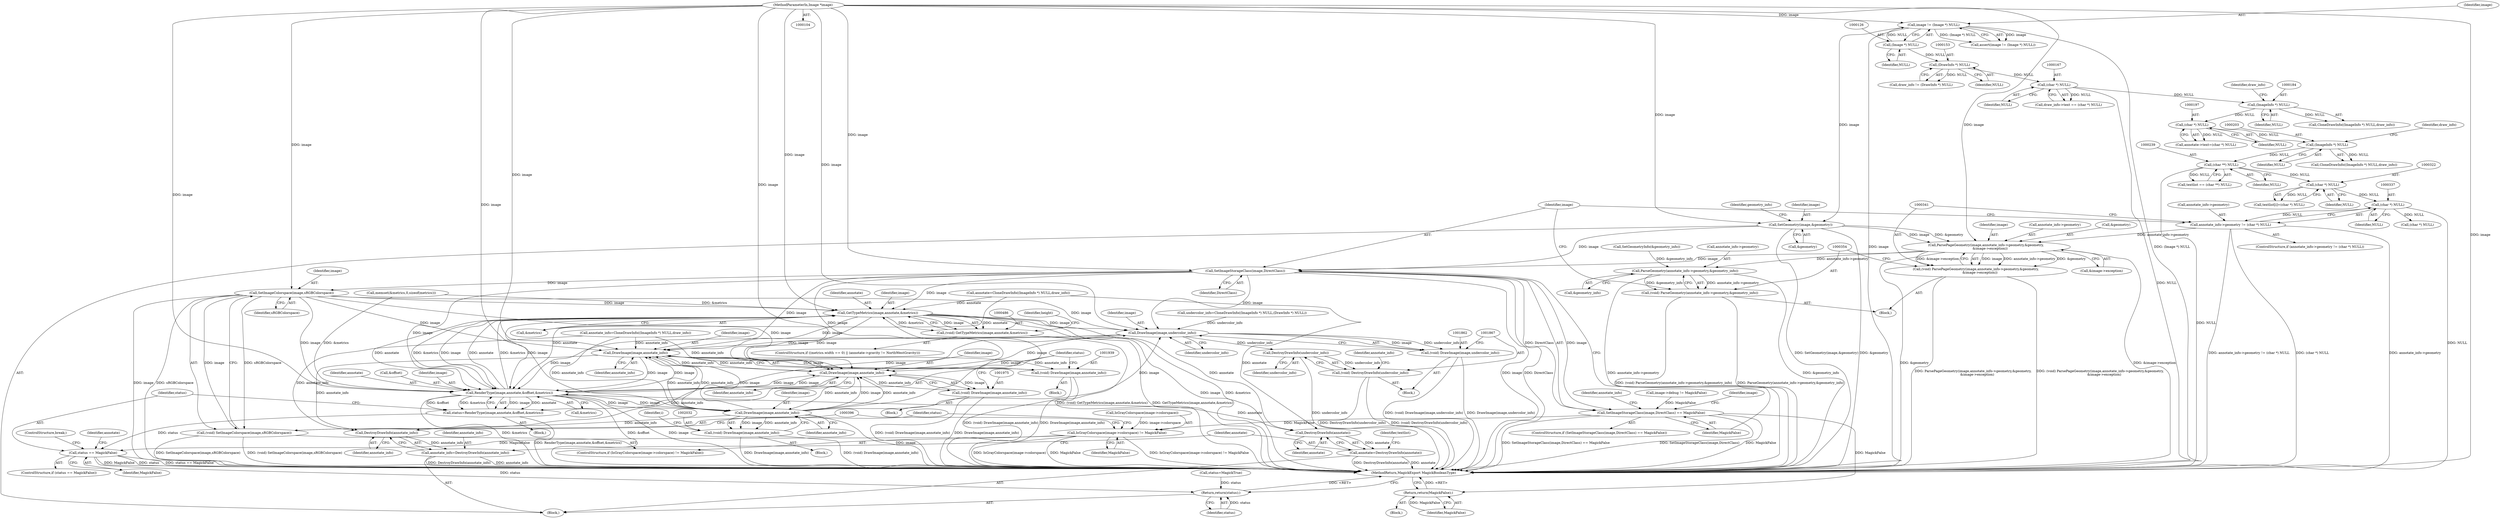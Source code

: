 digraph "0_ImageMagick6_f6ffc702c6eecd963587273a429dcd608c648984@pointer" {
"1000342" [label="(Call,ParsePageGeometry(image,annotate_info->geometry,&geometry,\n        &image->exception))"];
"1000324" [label="(Call,SetGeometry(image,&geometry))"];
"1000123" [label="(Call,image != (Image *) NULL)"];
"1000105" [label="(MethodParameterIn,Image *image)"];
"1000125" [label="(Call,(Image *) NULL)"];
"1000332" [label="(Call,annotate_info->geometry != (char *) NULL)"];
"1000336" [label="(Call,(char *) NULL)"];
"1000321" [label="(Call,(char *) NULL)"];
"1000238" [label="(Call,(char **) NULL)"];
"1000202" [label="(Call,(ImageInfo *) NULL)"];
"1000196" [label="(Call,(char *) NULL)"];
"1000183" [label="(Call,(ImageInfo *) NULL)"];
"1000166" [label="(Call,(char *) NULL)"];
"1000152" [label="(Call,(DrawInfo *) NULL)"];
"1000340" [label="(Call,(void) ParsePageGeometry(image,annotate_info->geometry,&geometry,\n        &image->exception))"];
"1000355" [label="(Call,ParseGeometry(annotate_info->geometry,&geometry_info))"];
"1000353" [label="(Call,(void) ParseGeometry(annotate_info->geometry,&geometry_info))"];
"1000363" [label="(Call,SetImageStorageClass(image,DirectClass))"];
"1000362" [label="(Call,SetImageStorageClass(image,DirectClass) == MagickFalse)"];
"1000386" [label="(Return,return(MagickFalse);)"];
"1000389" [label="(Call,IsGrayColorspace(image->colorspace) != MagickFalse)"];
"1001989" [label="(Call,status == MagickFalse)"];
"1002054" [label="(Return,return(status);)"];
"1000397" [label="(Call,SetImageColorspace(image,sRGBColorspace))"];
"1000395" [label="(Call,(void) SetImageColorspace(image,sRGBColorspace))"];
"1000487" [label="(Call,GetTypeMetrics(image,annotate,&metrics))"];
"1000485" [label="(Call,(void) GetTypeMetrics(image,annotate,&metrics))"];
"1001863" [label="(Call,DrawImage(image,undercolor_info))"];
"1001861" [label="(Call,(void) DrawImage(image,undercolor_info))"];
"1001868" [label="(Call,DestroyDrawInfo(undercolor_info))"];
"1001866" [label="(Call,(void) DestroyDrawInfo(undercolor_info))"];
"1001940" [label="(Call,DrawImage(image,annotate_info))"];
"1001938" [label="(Call,(void) DrawImage(image,annotate_info))"];
"1001976" [label="(Call,DrawImage(image,annotate_info))"];
"1001974" [label="(Call,(void) DrawImage(image,annotate_info))"];
"1001981" [label="(Call,RenderType(image,annotate,&offset,&metrics))"];
"1001979" [label="(Call,status=RenderType(image,annotate,&offset,&metrics))"];
"1002033" [label="(Call,DrawImage(image,annotate_info))"];
"1002031" [label="(Call,(void) DrawImage(image,annotate_info))"];
"1002038" [label="(Call,DestroyDrawInfo(annotate_info))"];
"1002036" [label="(Call,annotate_info=DestroyDrawInfo(annotate_info))"];
"1002042" [label="(Call,DestroyDrawInfo(annotate))"];
"1002040" [label="(Call,annotate=DestroyDrawInfo(annotate))"];
"1000362" [label="(Call,SetImageStorageClass(image,DirectClass) == MagickFalse)"];
"1000198" [label="(Identifier,NULL)"];
"1000182" [label="(Call,CloneDrawInfo((ImageInfo *) NULL,draw_info))"];
"1000199" [label="(Call,annotate_info=CloneDrawInfo((ImageInfo *) NULL,draw_info))"];
"1002037" [label="(Identifier,annotate_info)"];
"1000186" [label="(Identifier,draw_info)"];
"1000473" [label="(ControlStructure,if ((metrics.width == 0) || (annotate->gravity != NorthWestGravity)))"];
"1000168" [label="(Identifier,NULL)"];
"1000338" [label="(Identifier,NULL)"];
"1000204" [label="(Identifier,NULL)"];
"1000395" [label="(Call,(void) SetImageColorspace(image,sRGBColorspace))"];
"1000154" [label="(Identifier,NULL)"];
"1000344" [label="(Call,annotate_info->geometry)"];
"1000386" [label="(Return,return(MagickFalse);)"];
"1001983" [label="(Identifier,annotate)"];
"1000365" [label="(Identifier,DirectClass)"];
"1002054" [label="(Return,return(status);)"];
"1000135" [label="(Call,image->debug != MagickFalse)"];
"1001977" [label="(Identifier,image)"];
"1000205" [label="(Identifier,draw_info)"];
"1000321" [label="(Call,(char *) NULL)"];
"1002041" [label="(Identifier,annotate)"];
"1001986" [label="(Call,&metrics)"];
"1000355" [label="(Call,ParseGeometry(annotate_info->geometry,&geometry_info))"];
"1000488" [label="(Identifier,image)"];
"1002055" [label="(Identifier,status)"];
"1000363" [label="(Call,SetImageStorageClass(image,DirectClass))"];
"1000105" [label="(MethodParameterIn,Image *image)"];
"1001989" [label="(Call,status == MagickFalse)"];
"1001861" [label="(Call,(void) DrawImage(image,undercolor_info))"];
"1000236" [label="(Call,textlist == (char **) NULL)"];
"1001991" [label="(Identifier,MagickFalse)"];
"1001778" [label="(Call,undercolor_info=CloneDrawInfo((ImageInfo *) NULL,(DrawInfo *) NULL))"];
"1000330" [label="(Identifier,geometry_info)"];
"1000487" [label="(Call,GetTypeMetrics(image,annotate,&metrics))"];
"1000390" [label="(Call,IsGrayColorspace(image->colorspace))"];
"1000399" [label="(Identifier,sRGBColorspace)"];
"1001940" [label="(Call,DrawImage(image,annotate_info))"];
"1000123" [label="(Call,image != (Image *) NULL)"];
"1002033" [label="(Call,DrawImage(image,annotate_info))"];
"1000392" [label="(Identifier,image)"];
"1001984" [label="(Call,&offset)"];
"1001864" [label="(Identifier,image)"];
"1001979" [label="(Call,status=RenderType(image,annotate,&offset,&metrics))"];
"1000347" [label="(Call,&geometry)"];
"1002043" [label="(Identifier,annotate)"];
"1000324" [label="(Call,SetGeometry(image,&geometry))"];
"1000326" [label="(Call,&geometry)"];
"1000356" [label="(Call,annotate_info->geometry)"];
"1001906" [label="(Block,)"];
"1000485" [label="(Call,(void) GetTypeMetrics(image,annotate,&metrics))"];
"1000369" [label="(Identifier,annotate_info)"];
"1002042" [label="(Call,DestroyDrawInfo(annotate))"];
"1001941" [label="(Identifier,image)"];
"1000405" [label="(Call,memset(&metrics,0,sizeof(metrics)))"];
"1002056" [label="(MethodReturn,MagickExport MagickBooleanType)"];
"1000150" [label="(Call,draw_info != (DrawInfo *) NULL)"];
"1002040" [label="(Call,annotate=DestroyDrawInfo(annotate))"];
"1001974" [label="(Call,(void) DrawImage(image,annotate_info))"];
"1002045" [label="(Identifier,textlist)"];
"1000419" [label="(Call,(char *) NULL)"];
"1000196" [label="(Call,(char *) NULL)"];
"1000201" [label="(Call,CloneDrawInfo((ImageInfo *) NULL,draw_info))"];
"1001999" [label="(Block,)"];
"1000183" [label="(Call,(ImageInfo *) NULL)"];
"1001863" [label="(Call,DrawImage(image,undercolor_info))"];
"1001980" [label="(Identifier,status)"];
"1000353" [label="(Call,(void) ParseGeometry(annotate_info->geometry,&geometry_info))"];
"1001868" [label="(Call,DestroyDrawInfo(undercolor_info))"];
"1002035" [label="(Identifier,annotate_info)"];
"1001866" [label="(Call,(void) DestroyDrawInfo(undercolor_info))"];
"1000493" [label="(Identifier,height)"];
"1001938" [label="(Call,(void) DrawImage(image,annotate_info))"];
"1000162" [label="(Call,draw_info->text == (char *) NULL)"];
"1000127" [label="(Identifier,NULL)"];
"1001950" [label="(Block,)"];
"1000185" [label="(Identifier,NULL)"];
"1000333" [label="(Call,annotate_info->geometry)"];
"1000387" [label="(Identifier,MagickFalse)"];
"1000349" [label="(Call,&image->exception)"];
"1002034" [label="(Identifier,image)"];
"1000401" [label="(Identifier,status)"];
"1001869" [label="(Identifier,undercolor_info)"];
"1000397" [label="(Call,SetImageColorspace(image,sRGBColorspace))"];
"1000180" [label="(Call,annotate=CloneDrawInfo((ImageInfo *) NULL,draw_info))"];
"1000359" [label="(Call,&geometry_info)"];
"1000423" [label="(Identifier,i)"];
"1000202" [label="(Call,(ImageInfo *) NULL)"];
"1000389" [label="(Call,IsGrayColorspace(image->colorspace) != MagickFalse)"];
"1000125" [label="(Call,(Image *) NULL)"];
"1001976" [label="(Call,DrawImage(image,annotate_info))"];
"1000331" [label="(ControlStructure,if (annotate_info->geometry != (char *) NULL))"];
"1000400" [label="(Call,status=MagickTrue)"];
"1000364" [label="(Identifier,image)"];
"1001873" [label="(Identifier,annotate_info)"];
"1001981" [label="(Call,RenderType(image,annotate,&offset,&metrics))"];
"1000339" [label="(Block,)"];
"1000367" [label="(Block,)"];
"1000424" [label="(Block,)"];
"1000388" [label="(ControlStructure,if (IsGrayColorspace(image->colorspace) != MagickFalse))"];
"1002031" [label="(Call,(void) DrawImage(image,annotate_info))"];
"1001776" [label="(Block,)"];
"1000240" [label="(Identifier,NULL)"];
"1002039" [label="(Identifier,annotate_info)"];
"1000394" [label="(Identifier,MagickFalse)"];
"1001990" [label="(Identifier,status)"];
"1000490" [label="(Call,&metrics)"];
"1000166" [label="(Call,(char *) NULL)"];
"1001942" [label="(Identifier,annotate_info)"];
"1001865" [label="(Identifier,undercolor_info)"];
"1000342" [label="(Call,ParsePageGeometry(image,annotate_info->geometry,&geometry,\n        &image->exception))"];
"1000366" [label="(Identifier,MagickFalse)"];
"1000152" [label="(Call,(DrawInfo *) NULL)"];
"1001982" [label="(Identifier,image)"];
"1000124" [label="(Identifier,image)"];
"1001988" [label="(ControlStructure,if (status == MagickFalse))"];
"1000361" [label="(ControlStructure,if (SetImageStorageClass(image,DirectClass) == MagickFalse))"];
"1001996" [label="(Identifier,annotate)"];
"1002036" [label="(Call,annotate_info=DestroyDrawInfo(annotate_info))"];
"1000122" [label="(Call,assert(image != (Image *) NULL))"];
"1000343" [label="(Identifier,image)"];
"1000340" [label="(Call,(void) ParsePageGeometry(image,annotate_info->geometry,&geometry,\n        &image->exception))"];
"1000328" [label="(Call,SetGeometryInfo(&geometry_info))"];
"1000323" [label="(Identifier,NULL)"];
"1000317" [label="(Call,textlist[i]=(char *) NULL)"];
"1000238" [label="(Call,(char **) NULL)"];
"1000107" [label="(Block,)"];
"1000192" [label="(Call,annotate->text=(char *) NULL)"];
"1002038" [label="(Call,DestroyDrawInfo(annotate_info))"];
"1001978" [label="(Identifier,annotate_info)"];
"1001992" [label="(ControlStructure,break;)"];
"1000332" [label="(Call,annotate_info->geometry != (char *) NULL)"];
"1000398" [label="(Identifier,image)"];
"1000325" [label="(Identifier,image)"];
"1000489" [label="(Identifier,annotate)"];
"1000336" [label="(Call,(char *) NULL)"];
"1000342" -> "1000340"  [label="AST: "];
"1000342" -> "1000349"  [label="CFG: "];
"1000343" -> "1000342"  [label="AST: "];
"1000344" -> "1000342"  [label="AST: "];
"1000347" -> "1000342"  [label="AST: "];
"1000349" -> "1000342"  [label="AST: "];
"1000340" -> "1000342"  [label="CFG: "];
"1000342" -> "1002056"  [label="DDG: &image->exception"];
"1000342" -> "1002056"  [label="DDG: &geometry"];
"1000342" -> "1000340"  [label="DDG: image"];
"1000342" -> "1000340"  [label="DDG: annotate_info->geometry"];
"1000342" -> "1000340"  [label="DDG: &geometry"];
"1000342" -> "1000340"  [label="DDG: &image->exception"];
"1000324" -> "1000342"  [label="DDG: image"];
"1000324" -> "1000342"  [label="DDG: &geometry"];
"1000105" -> "1000342"  [label="DDG: image"];
"1000332" -> "1000342"  [label="DDG: annotate_info->geometry"];
"1000342" -> "1000355"  [label="DDG: annotate_info->geometry"];
"1000342" -> "1000363"  [label="DDG: image"];
"1000324" -> "1000107"  [label="AST: "];
"1000324" -> "1000326"  [label="CFG: "];
"1000325" -> "1000324"  [label="AST: "];
"1000326" -> "1000324"  [label="AST: "];
"1000330" -> "1000324"  [label="CFG: "];
"1000324" -> "1002056"  [label="DDG: &geometry"];
"1000324" -> "1002056"  [label="DDG: SetGeometry(image,&geometry)"];
"1000123" -> "1000324"  [label="DDG: image"];
"1000105" -> "1000324"  [label="DDG: image"];
"1000324" -> "1000363"  [label="DDG: image"];
"1000123" -> "1000122"  [label="AST: "];
"1000123" -> "1000125"  [label="CFG: "];
"1000124" -> "1000123"  [label="AST: "];
"1000125" -> "1000123"  [label="AST: "];
"1000122" -> "1000123"  [label="CFG: "];
"1000123" -> "1002056"  [label="DDG: (Image *) NULL"];
"1000123" -> "1002056"  [label="DDG: image"];
"1000123" -> "1000122"  [label="DDG: image"];
"1000123" -> "1000122"  [label="DDG: (Image *) NULL"];
"1000105" -> "1000123"  [label="DDG: image"];
"1000125" -> "1000123"  [label="DDG: NULL"];
"1000105" -> "1000104"  [label="AST: "];
"1000105" -> "1002056"  [label="DDG: image"];
"1000105" -> "1000363"  [label="DDG: image"];
"1000105" -> "1000397"  [label="DDG: image"];
"1000105" -> "1000487"  [label="DDG: image"];
"1000105" -> "1001863"  [label="DDG: image"];
"1000105" -> "1001940"  [label="DDG: image"];
"1000105" -> "1001976"  [label="DDG: image"];
"1000105" -> "1001981"  [label="DDG: image"];
"1000105" -> "1002033"  [label="DDG: image"];
"1000125" -> "1000127"  [label="CFG: "];
"1000126" -> "1000125"  [label="AST: "];
"1000127" -> "1000125"  [label="AST: "];
"1000125" -> "1000152"  [label="DDG: NULL"];
"1000332" -> "1000331"  [label="AST: "];
"1000332" -> "1000336"  [label="CFG: "];
"1000333" -> "1000332"  [label="AST: "];
"1000336" -> "1000332"  [label="AST: "];
"1000341" -> "1000332"  [label="CFG: "];
"1000364" -> "1000332"  [label="CFG: "];
"1000332" -> "1002056"  [label="DDG: (char *) NULL"];
"1000332" -> "1002056"  [label="DDG: annotate_info->geometry"];
"1000332" -> "1002056"  [label="DDG: annotate_info->geometry != (char *) NULL"];
"1000336" -> "1000332"  [label="DDG: NULL"];
"1000336" -> "1000338"  [label="CFG: "];
"1000337" -> "1000336"  [label="AST: "];
"1000338" -> "1000336"  [label="AST: "];
"1000336" -> "1002056"  [label="DDG: NULL"];
"1000321" -> "1000336"  [label="DDG: NULL"];
"1000336" -> "1000419"  [label="DDG: NULL"];
"1000321" -> "1000317"  [label="AST: "];
"1000321" -> "1000323"  [label="CFG: "];
"1000322" -> "1000321"  [label="AST: "];
"1000323" -> "1000321"  [label="AST: "];
"1000317" -> "1000321"  [label="CFG: "];
"1000321" -> "1000317"  [label="DDG: NULL"];
"1000238" -> "1000321"  [label="DDG: NULL"];
"1000238" -> "1000236"  [label="AST: "];
"1000238" -> "1000240"  [label="CFG: "];
"1000239" -> "1000238"  [label="AST: "];
"1000240" -> "1000238"  [label="AST: "];
"1000236" -> "1000238"  [label="CFG: "];
"1000238" -> "1002056"  [label="DDG: NULL"];
"1000238" -> "1000236"  [label="DDG: NULL"];
"1000202" -> "1000238"  [label="DDG: NULL"];
"1000202" -> "1000201"  [label="AST: "];
"1000202" -> "1000204"  [label="CFG: "];
"1000203" -> "1000202"  [label="AST: "];
"1000204" -> "1000202"  [label="AST: "];
"1000205" -> "1000202"  [label="CFG: "];
"1000202" -> "1000201"  [label="DDG: NULL"];
"1000196" -> "1000202"  [label="DDG: NULL"];
"1000196" -> "1000192"  [label="AST: "];
"1000196" -> "1000198"  [label="CFG: "];
"1000197" -> "1000196"  [label="AST: "];
"1000198" -> "1000196"  [label="AST: "];
"1000192" -> "1000196"  [label="CFG: "];
"1000196" -> "1000192"  [label="DDG: NULL"];
"1000183" -> "1000196"  [label="DDG: NULL"];
"1000183" -> "1000182"  [label="AST: "];
"1000183" -> "1000185"  [label="CFG: "];
"1000184" -> "1000183"  [label="AST: "];
"1000185" -> "1000183"  [label="AST: "];
"1000186" -> "1000183"  [label="CFG: "];
"1000183" -> "1000182"  [label="DDG: NULL"];
"1000166" -> "1000183"  [label="DDG: NULL"];
"1000166" -> "1000162"  [label="AST: "];
"1000166" -> "1000168"  [label="CFG: "];
"1000167" -> "1000166"  [label="AST: "];
"1000168" -> "1000166"  [label="AST: "];
"1000162" -> "1000166"  [label="CFG: "];
"1000166" -> "1002056"  [label="DDG: NULL"];
"1000166" -> "1000162"  [label="DDG: NULL"];
"1000152" -> "1000166"  [label="DDG: NULL"];
"1000152" -> "1000150"  [label="AST: "];
"1000152" -> "1000154"  [label="CFG: "];
"1000153" -> "1000152"  [label="AST: "];
"1000154" -> "1000152"  [label="AST: "];
"1000150" -> "1000152"  [label="CFG: "];
"1000152" -> "1000150"  [label="DDG: NULL"];
"1000340" -> "1000339"  [label="AST: "];
"1000341" -> "1000340"  [label="AST: "];
"1000354" -> "1000340"  [label="CFG: "];
"1000340" -> "1002056"  [label="DDG: ParsePageGeometry(image,annotate_info->geometry,&geometry,\n        &image->exception)"];
"1000340" -> "1002056"  [label="DDG: (void) ParsePageGeometry(image,annotate_info->geometry,&geometry,\n        &image->exception)"];
"1000355" -> "1000353"  [label="AST: "];
"1000355" -> "1000359"  [label="CFG: "];
"1000356" -> "1000355"  [label="AST: "];
"1000359" -> "1000355"  [label="AST: "];
"1000353" -> "1000355"  [label="CFG: "];
"1000355" -> "1002056"  [label="DDG: annotate_info->geometry"];
"1000355" -> "1002056"  [label="DDG: &geometry_info"];
"1000355" -> "1000353"  [label="DDG: annotate_info->geometry"];
"1000355" -> "1000353"  [label="DDG: &geometry_info"];
"1000328" -> "1000355"  [label="DDG: &geometry_info"];
"1000353" -> "1000339"  [label="AST: "];
"1000354" -> "1000353"  [label="AST: "];
"1000364" -> "1000353"  [label="CFG: "];
"1000353" -> "1002056"  [label="DDG: (void) ParseGeometry(annotate_info->geometry,&geometry_info)"];
"1000353" -> "1002056"  [label="DDG: ParseGeometry(annotate_info->geometry,&geometry_info)"];
"1000363" -> "1000362"  [label="AST: "];
"1000363" -> "1000365"  [label="CFG: "];
"1000364" -> "1000363"  [label="AST: "];
"1000365" -> "1000363"  [label="AST: "];
"1000366" -> "1000363"  [label="CFG: "];
"1000363" -> "1002056"  [label="DDG: DirectClass"];
"1000363" -> "1002056"  [label="DDG: image"];
"1000363" -> "1000362"  [label="DDG: image"];
"1000363" -> "1000362"  [label="DDG: DirectClass"];
"1000363" -> "1000397"  [label="DDG: image"];
"1000363" -> "1000487"  [label="DDG: image"];
"1000363" -> "1001863"  [label="DDG: image"];
"1000363" -> "1001940"  [label="DDG: image"];
"1000363" -> "1001976"  [label="DDG: image"];
"1000363" -> "1001981"  [label="DDG: image"];
"1000362" -> "1000361"  [label="AST: "];
"1000362" -> "1000366"  [label="CFG: "];
"1000366" -> "1000362"  [label="AST: "];
"1000369" -> "1000362"  [label="CFG: "];
"1000392" -> "1000362"  [label="CFG: "];
"1000362" -> "1002056"  [label="DDG: MagickFalse"];
"1000362" -> "1002056"  [label="DDG: SetImageStorageClass(image,DirectClass) == MagickFalse"];
"1000362" -> "1002056"  [label="DDG: SetImageStorageClass(image,DirectClass)"];
"1000135" -> "1000362"  [label="DDG: MagickFalse"];
"1000362" -> "1000386"  [label="DDG: MagickFalse"];
"1000362" -> "1000389"  [label="DDG: MagickFalse"];
"1000386" -> "1000367"  [label="AST: "];
"1000386" -> "1000387"  [label="CFG: "];
"1000387" -> "1000386"  [label="AST: "];
"1002056" -> "1000386"  [label="CFG: "];
"1000386" -> "1002056"  [label="DDG: <RET>"];
"1000387" -> "1000386"  [label="DDG: MagickFalse"];
"1000389" -> "1000388"  [label="AST: "];
"1000389" -> "1000394"  [label="CFG: "];
"1000390" -> "1000389"  [label="AST: "];
"1000394" -> "1000389"  [label="AST: "];
"1000396" -> "1000389"  [label="CFG: "];
"1000401" -> "1000389"  [label="CFG: "];
"1000389" -> "1002056"  [label="DDG: MagickFalse"];
"1000389" -> "1002056"  [label="DDG: IsGrayColorspace(image->colorspace) != MagickFalse"];
"1000389" -> "1002056"  [label="DDG: IsGrayColorspace(image->colorspace)"];
"1000390" -> "1000389"  [label="DDG: image->colorspace"];
"1000389" -> "1001989"  [label="DDG: MagickFalse"];
"1001989" -> "1001988"  [label="AST: "];
"1001989" -> "1001991"  [label="CFG: "];
"1001990" -> "1001989"  [label="AST: "];
"1001991" -> "1001989"  [label="AST: "];
"1001992" -> "1001989"  [label="CFG: "];
"1001996" -> "1001989"  [label="CFG: "];
"1001989" -> "1002056"  [label="DDG: status == MagickFalse"];
"1001989" -> "1002056"  [label="DDG: MagickFalse"];
"1001989" -> "1002056"  [label="DDG: status"];
"1001979" -> "1001989"  [label="DDG: status"];
"1001989" -> "1002054"  [label="DDG: status"];
"1002054" -> "1000107"  [label="AST: "];
"1002054" -> "1002055"  [label="CFG: "];
"1002055" -> "1002054"  [label="AST: "];
"1002056" -> "1002054"  [label="CFG: "];
"1002054" -> "1002056"  [label="DDG: <RET>"];
"1002055" -> "1002054"  [label="DDG: status"];
"1000400" -> "1002054"  [label="DDG: status"];
"1000397" -> "1000395"  [label="AST: "];
"1000397" -> "1000399"  [label="CFG: "];
"1000398" -> "1000397"  [label="AST: "];
"1000399" -> "1000397"  [label="AST: "];
"1000395" -> "1000397"  [label="CFG: "];
"1000397" -> "1002056"  [label="DDG: image"];
"1000397" -> "1002056"  [label="DDG: sRGBColorspace"];
"1000397" -> "1000395"  [label="DDG: image"];
"1000397" -> "1000395"  [label="DDG: sRGBColorspace"];
"1000397" -> "1000487"  [label="DDG: image"];
"1000397" -> "1001863"  [label="DDG: image"];
"1000397" -> "1001940"  [label="DDG: image"];
"1000397" -> "1001976"  [label="DDG: image"];
"1000397" -> "1001981"  [label="DDG: image"];
"1000395" -> "1000388"  [label="AST: "];
"1000396" -> "1000395"  [label="AST: "];
"1000401" -> "1000395"  [label="CFG: "];
"1000395" -> "1002056"  [label="DDG: SetImageColorspace(image,sRGBColorspace)"];
"1000395" -> "1002056"  [label="DDG: (void) SetImageColorspace(image,sRGBColorspace)"];
"1000487" -> "1000485"  [label="AST: "];
"1000487" -> "1000490"  [label="CFG: "];
"1000488" -> "1000487"  [label="AST: "];
"1000489" -> "1000487"  [label="AST: "];
"1000490" -> "1000487"  [label="AST: "];
"1000485" -> "1000487"  [label="CFG: "];
"1000487" -> "1002056"  [label="DDG: image"];
"1000487" -> "1002056"  [label="DDG: &metrics"];
"1000487" -> "1000485"  [label="DDG: image"];
"1000487" -> "1000485"  [label="DDG: annotate"];
"1000487" -> "1000485"  [label="DDG: &metrics"];
"1001981" -> "1000487"  [label="DDG: image"];
"1001981" -> "1000487"  [label="DDG: annotate"];
"1001981" -> "1000487"  [label="DDG: &metrics"];
"1002033" -> "1000487"  [label="DDG: image"];
"1000180" -> "1000487"  [label="DDG: annotate"];
"1000405" -> "1000487"  [label="DDG: &metrics"];
"1000487" -> "1001863"  [label="DDG: image"];
"1000487" -> "1001940"  [label="DDG: image"];
"1000487" -> "1001976"  [label="DDG: image"];
"1000487" -> "1001981"  [label="DDG: image"];
"1000487" -> "1001981"  [label="DDG: annotate"];
"1000487" -> "1001981"  [label="DDG: &metrics"];
"1000487" -> "1002042"  [label="DDG: annotate"];
"1000485" -> "1000473"  [label="AST: "];
"1000486" -> "1000485"  [label="AST: "];
"1000493" -> "1000485"  [label="CFG: "];
"1000485" -> "1002056"  [label="DDG: GetTypeMetrics(image,annotate,&metrics)"];
"1000485" -> "1002056"  [label="DDG: (void) GetTypeMetrics(image,annotate,&metrics)"];
"1001863" -> "1001861"  [label="AST: "];
"1001863" -> "1001865"  [label="CFG: "];
"1001864" -> "1001863"  [label="AST: "];
"1001865" -> "1001863"  [label="AST: "];
"1001861" -> "1001863"  [label="CFG: "];
"1001863" -> "1001861"  [label="DDG: image"];
"1001863" -> "1001861"  [label="DDG: undercolor_info"];
"1001981" -> "1001863"  [label="DDG: image"];
"1002033" -> "1001863"  [label="DDG: image"];
"1001778" -> "1001863"  [label="DDG: undercolor_info"];
"1001863" -> "1001868"  [label="DDG: undercolor_info"];
"1001863" -> "1001940"  [label="DDG: image"];
"1001863" -> "1001976"  [label="DDG: image"];
"1001863" -> "1001981"  [label="DDG: image"];
"1001861" -> "1001776"  [label="AST: "];
"1001862" -> "1001861"  [label="AST: "];
"1001867" -> "1001861"  [label="CFG: "];
"1001861" -> "1002056"  [label="DDG: DrawImage(image,undercolor_info)"];
"1001861" -> "1002056"  [label="DDG: (void) DrawImage(image,undercolor_info)"];
"1001868" -> "1001866"  [label="AST: "];
"1001868" -> "1001869"  [label="CFG: "];
"1001869" -> "1001868"  [label="AST: "];
"1001866" -> "1001868"  [label="CFG: "];
"1001868" -> "1002056"  [label="DDG: undercolor_info"];
"1001868" -> "1001866"  [label="DDG: undercolor_info"];
"1001866" -> "1001776"  [label="AST: "];
"1001867" -> "1001866"  [label="AST: "];
"1001873" -> "1001866"  [label="CFG: "];
"1001866" -> "1002056"  [label="DDG: DestroyDrawInfo(undercolor_info)"];
"1001866" -> "1002056"  [label="DDG: (void) DestroyDrawInfo(undercolor_info)"];
"1001940" -> "1001938"  [label="AST: "];
"1001940" -> "1001942"  [label="CFG: "];
"1001941" -> "1001940"  [label="AST: "];
"1001942" -> "1001940"  [label="AST: "];
"1001938" -> "1001940"  [label="CFG: "];
"1001940" -> "1001938"  [label="DDG: image"];
"1001940" -> "1001938"  [label="DDG: annotate_info"];
"1001981" -> "1001940"  [label="DDG: image"];
"1002033" -> "1001940"  [label="DDG: image"];
"1002033" -> "1001940"  [label="DDG: annotate_info"];
"1000199" -> "1001940"  [label="DDG: annotate_info"];
"1001976" -> "1001940"  [label="DDG: annotate_info"];
"1001940" -> "1001976"  [label="DDG: annotate_info"];
"1001940" -> "1001981"  [label="DDG: image"];
"1001940" -> "1002033"  [label="DDG: annotate_info"];
"1001940" -> "1002038"  [label="DDG: annotate_info"];
"1001938" -> "1001906"  [label="AST: "];
"1001939" -> "1001938"  [label="AST: "];
"1001980" -> "1001938"  [label="CFG: "];
"1001938" -> "1002056"  [label="DDG: DrawImage(image,annotate_info)"];
"1001938" -> "1002056"  [label="DDG: (void) DrawImage(image,annotate_info)"];
"1001976" -> "1001974"  [label="AST: "];
"1001976" -> "1001978"  [label="CFG: "];
"1001977" -> "1001976"  [label="AST: "];
"1001978" -> "1001976"  [label="AST: "];
"1001974" -> "1001976"  [label="CFG: "];
"1001976" -> "1001974"  [label="DDG: image"];
"1001976" -> "1001974"  [label="DDG: annotate_info"];
"1001981" -> "1001976"  [label="DDG: image"];
"1002033" -> "1001976"  [label="DDG: image"];
"1002033" -> "1001976"  [label="DDG: annotate_info"];
"1000199" -> "1001976"  [label="DDG: annotate_info"];
"1001976" -> "1001981"  [label="DDG: image"];
"1001976" -> "1002033"  [label="DDG: annotate_info"];
"1001976" -> "1002038"  [label="DDG: annotate_info"];
"1001974" -> "1001950"  [label="AST: "];
"1001975" -> "1001974"  [label="AST: "];
"1001980" -> "1001974"  [label="CFG: "];
"1001974" -> "1002056"  [label="DDG: (void) DrawImage(image,annotate_info)"];
"1001974" -> "1002056"  [label="DDG: DrawImage(image,annotate_info)"];
"1001981" -> "1001979"  [label="AST: "];
"1001981" -> "1001986"  [label="CFG: "];
"1001982" -> "1001981"  [label="AST: "];
"1001983" -> "1001981"  [label="AST: "];
"1001984" -> "1001981"  [label="AST: "];
"1001986" -> "1001981"  [label="AST: "];
"1001979" -> "1001981"  [label="CFG: "];
"1001981" -> "1002056"  [label="DDG: image"];
"1001981" -> "1002056"  [label="DDG: &metrics"];
"1001981" -> "1002056"  [label="DDG: &offset"];
"1001981" -> "1001979"  [label="DDG: image"];
"1001981" -> "1001979"  [label="DDG: annotate"];
"1001981" -> "1001979"  [label="DDG: &offset"];
"1001981" -> "1001979"  [label="DDG: &metrics"];
"1002033" -> "1001981"  [label="DDG: image"];
"1000180" -> "1001981"  [label="DDG: annotate"];
"1000405" -> "1001981"  [label="DDG: &metrics"];
"1001981" -> "1002033"  [label="DDG: image"];
"1001981" -> "1002042"  [label="DDG: annotate"];
"1001979" -> "1000424"  [label="AST: "];
"1001980" -> "1001979"  [label="AST: "];
"1001990" -> "1001979"  [label="CFG: "];
"1001979" -> "1002056"  [label="DDG: RenderType(image,annotate,&offset,&metrics)"];
"1002033" -> "1002031"  [label="AST: "];
"1002033" -> "1002035"  [label="CFG: "];
"1002034" -> "1002033"  [label="AST: "];
"1002035" -> "1002033"  [label="AST: "];
"1002031" -> "1002033"  [label="CFG: "];
"1002033" -> "1002056"  [label="DDG: image"];
"1002033" -> "1002031"  [label="DDG: image"];
"1002033" -> "1002031"  [label="DDG: annotate_info"];
"1000199" -> "1002033"  [label="DDG: annotate_info"];
"1002033" -> "1002038"  [label="DDG: annotate_info"];
"1002031" -> "1001999"  [label="AST: "];
"1002032" -> "1002031"  [label="AST: "];
"1000423" -> "1002031"  [label="CFG: "];
"1002031" -> "1002056"  [label="DDG: DrawImage(image,annotate_info)"];
"1002031" -> "1002056"  [label="DDG: (void) DrawImage(image,annotate_info)"];
"1002038" -> "1002036"  [label="AST: "];
"1002038" -> "1002039"  [label="CFG: "];
"1002039" -> "1002038"  [label="AST: "];
"1002036" -> "1002038"  [label="CFG: "];
"1002038" -> "1002036"  [label="DDG: annotate_info"];
"1000199" -> "1002038"  [label="DDG: annotate_info"];
"1002036" -> "1000107"  [label="AST: "];
"1002037" -> "1002036"  [label="AST: "];
"1002041" -> "1002036"  [label="CFG: "];
"1002036" -> "1002056"  [label="DDG: DestroyDrawInfo(annotate_info)"];
"1002036" -> "1002056"  [label="DDG: annotate_info"];
"1002042" -> "1002040"  [label="AST: "];
"1002042" -> "1002043"  [label="CFG: "];
"1002043" -> "1002042"  [label="AST: "];
"1002040" -> "1002042"  [label="CFG: "];
"1002042" -> "1002040"  [label="DDG: annotate"];
"1000180" -> "1002042"  [label="DDG: annotate"];
"1002040" -> "1000107"  [label="AST: "];
"1002041" -> "1002040"  [label="AST: "];
"1002045" -> "1002040"  [label="CFG: "];
"1002040" -> "1002056"  [label="DDG: DestroyDrawInfo(annotate)"];
"1002040" -> "1002056"  [label="DDG: annotate"];
}
